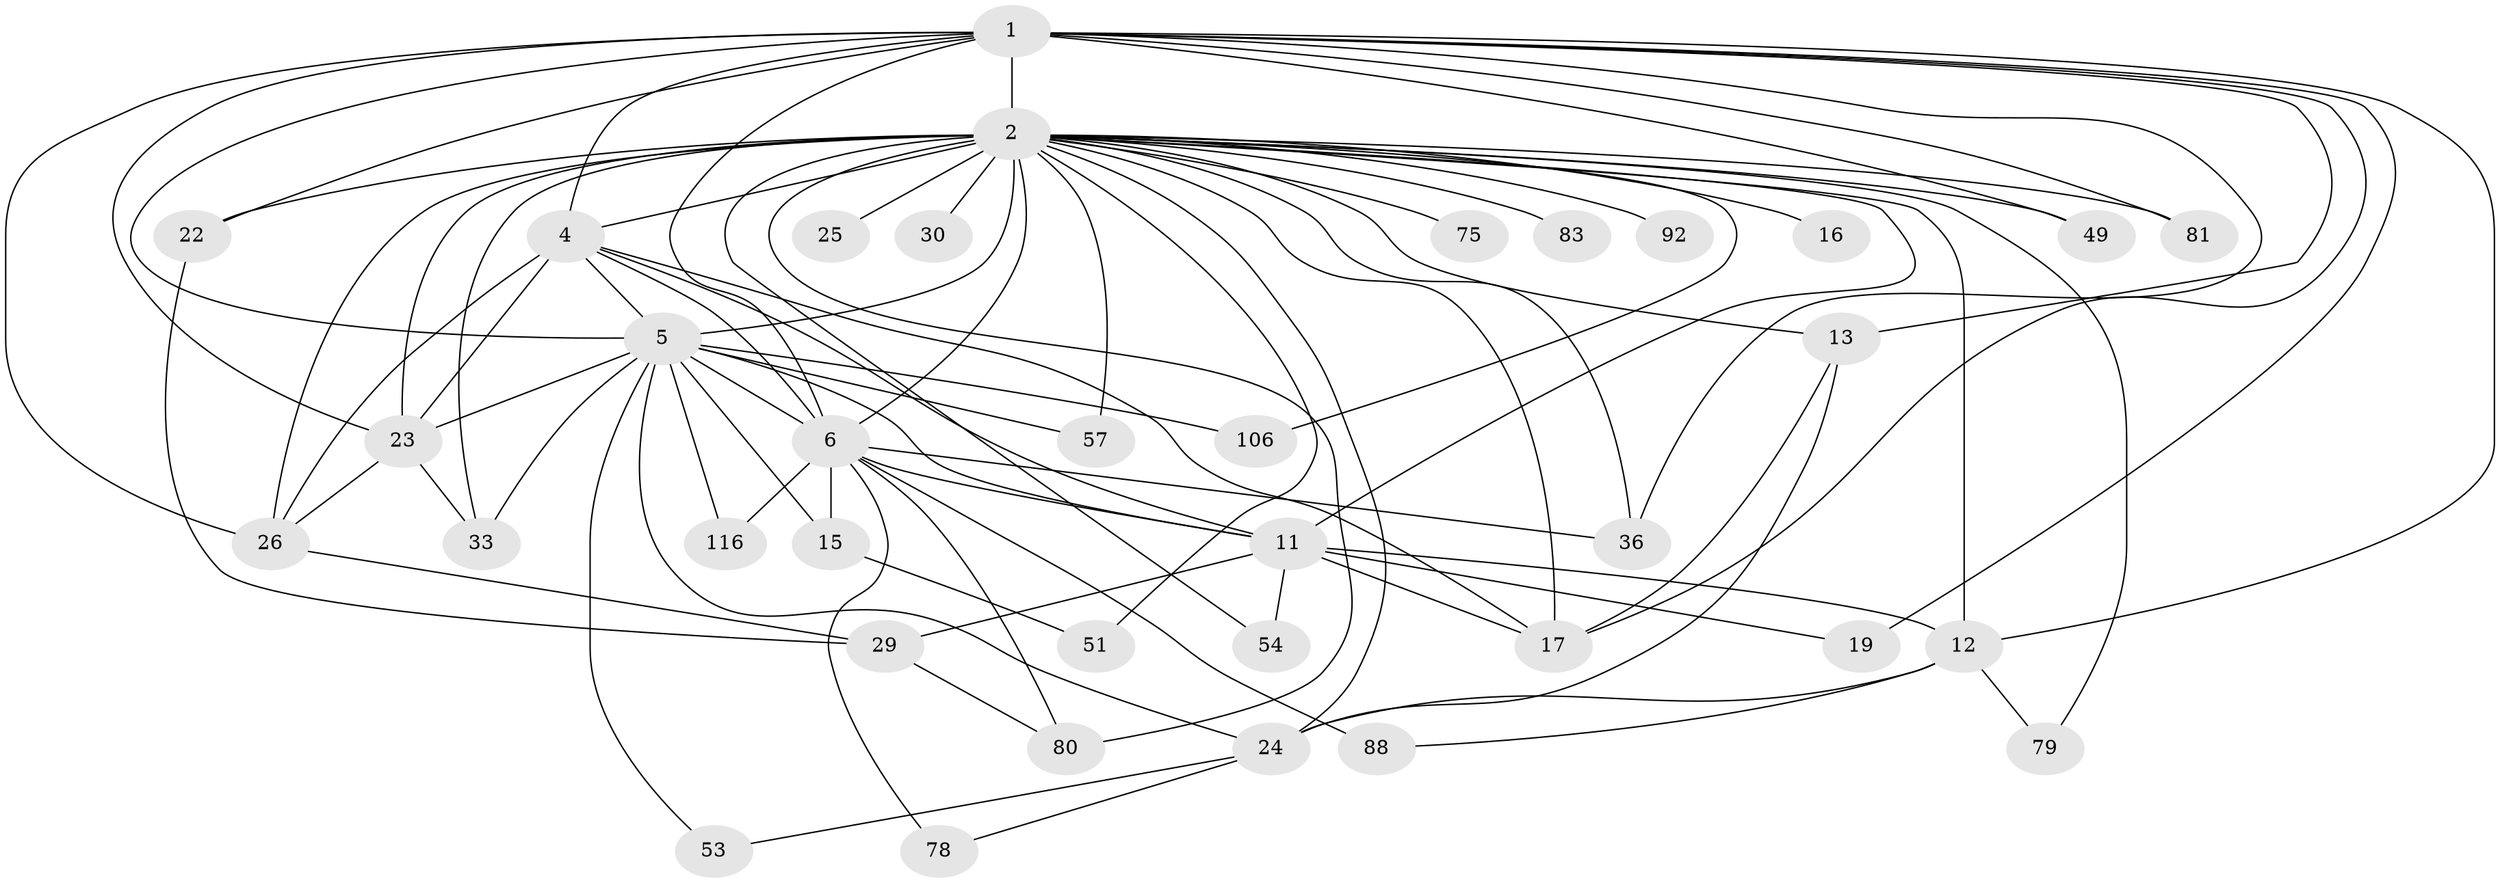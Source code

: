 // original degree distribution, {22: 0.016260162601626018, 15: 0.008130081300813009, 26: 0.016260162601626018, 13: 0.016260162601626018, 21: 0.008130081300813009, 23: 0.008130081300813009, 25: 0.008130081300813009, 11: 0.008130081300813009, 6: 0.016260162601626018, 4: 0.08943089430894309, 3: 0.21138211382113822, 2: 0.5121951219512195, 8: 0.016260162601626018, 9: 0.008130081300813009, 5: 0.04878048780487805, 10: 0.008130081300813009}
// Generated by graph-tools (version 1.1) at 2025/17/03/04/25 18:17:44]
// undirected, 36 vertices, 82 edges
graph export_dot {
graph [start="1"]
  node [color=gray90,style=filled];
  1 [super="+73+64+122"];
  2 [super="+18+3+102+7+37+98+9"];
  4 [super="+42"];
  5 [super="+10"];
  6 [super="+14"];
  11 [super="+60+113+43"];
  12 [super="+38"];
  13;
  15;
  16;
  17 [super="+76+108+21"];
  19;
  22;
  23 [super="+90+114+71+32+55"];
  24 [super="+35+58"];
  25;
  26 [super="+50+34+27+52+85+70+89"];
  29;
  30 [super="+40"];
  33 [super="+74+61"];
  36;
  49 [super="+123"];
  51;
  53;
  54;
  57 [super="+119+82"];
  75;
  78;
  79;
  80 [super="+100+84"];
  81 [super="+118"];
  83;
  88;
  92;
  106;
  116;
  1 -- 2 [weight=7];
  1 -- 4 [weight=2];
  1 -- 5 [weight=2];
  1 -- 6;
  1 -- 12 [weight=2];
  1 -- 13;
  1 -- 19;
  1 -- 22;
  1 -- 26 [weight=2];
  1 -- 36;
  1 -- 49;
  1 -- 17 [weight=2];
  1 -- 81;
  1 -- 23;
  2 -- 4 [weight=8];
  2 -- 5 [weight=15];
  2 -- 6 [weight=10];
  2 -- 81 [weight=2];
  2 -- 12 [weight=5];
  2 -- 13;
  2 -- 92 [weight=2];
  2 -- 33 [weight=2];
  2 -- 106;
  2 -- 49 [weight=2];
  2 -- 23 [weight=3];
  2 -- 11 [weight=2];
  2 -- 75 [weight=2];
  2 -- 79;
  2 -- 17 [weight=3];
  2 -- 83 [weight=2];
  2 -- 22;
  2 -- 25 [weight=2];
  2 -- 26 [weight=9];
  2 -- 30 [weight=3];
  2 -- 51;
  2 -- 16;
  2 -- 80 [weight=2];
  2 -- 24;
  2 -- 36;
  2 -- 54;
  2 -- 57 [weight=2];
  4 -- 5 [weight=3];
  4 -- 6;
  4 -- 26;
  4 -- 17;
  4 -- 23;
  4 -- 11;
  5 -- 6 [weight=2];
  5 -- 11;
  5 -- 15;
  5 -- 24;
  5 -- 33;
  5 -- 106;
  5 -- 116;
  5 -- 53;
  5 -- 57;
  5 -- 23;
  6 -- 11 [weight=2];
  6 -- 15;
  6 -- 36;
  6 -- 78;
  6 -- 80;
  6 -- 88;
  6 -- 116;
  11 -- 19;
  11 -- 29;
  11 -- 12;
  11 -- 17 [weight=2];
  11 -- 54;
  12 -- 79;
  12 -- 24;
  12 -- 88;
  13 -- 17;
  13 -- 24;
  15 -- 51;
  22 -- 29;
  23 -- 26 [weight=3];
  23 -- 33;
  24 -- 78;
  24 -- 53;
  26 -- 29;
  29 -- 80;
}
